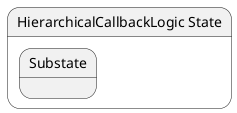 @startuml HierarchicalCallbackLogic
state "HierarchicalCallbackLogic State" as Chickensoft_LogicBlocks_Tests_Fixtures_HierarchicalCallbackLogic_State {
  state "Substate" as Chickensoft_LogicBlocks_Tests_Fixtures_HierarchicalCallbackLogic_State_Substate
}
@enduml